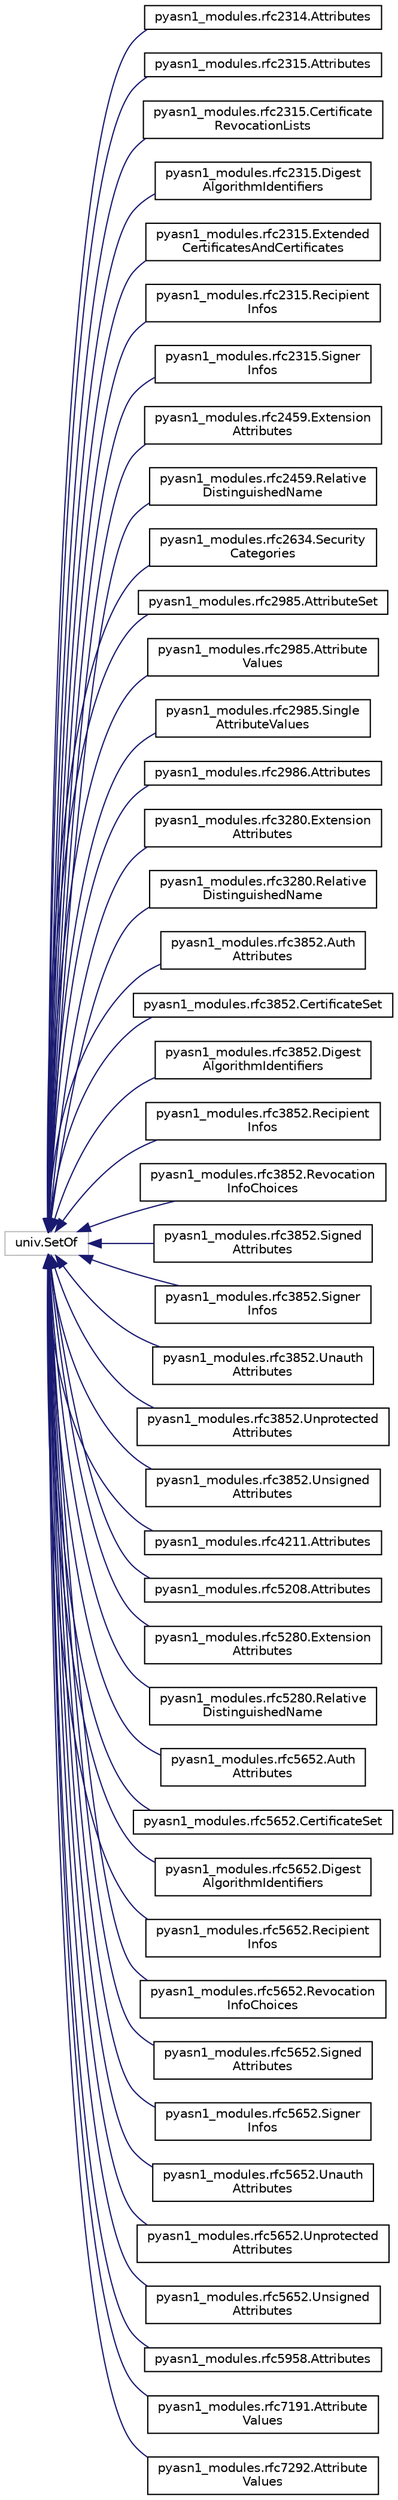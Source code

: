 digraph "Graphical Class Hierarchy"
{
 // LATEX_PDF_SIZE
  edge [fontname="Helvetica",fontsize="10",labelfontname="Helvetica",labelfontsize="10"];
  node [fontname="Helvetica",fontsize="10",shape=record];
  rankdir="LR";
  Node12530 [label="univ.SetOf",height=0.2,width=0.4,color="grey75", fillcolor="white", style="filled",tooltip=" "];
  Node12530 -> Node0 [dir="back",color="midnightblue",fontsize="10",style="solid",fontname="Helvetica"];
  Node0 [label="pyasn1_modules.rfc2314.Attributes",height=0.2,width=0.4,color="black", fillcolor="white", style="filled",URL="$classpyasn1__modules_1_1rfc2314_1_1Attributes.html",tooltip=" "];
  Node12530 -> Node12532 [dir="back",color="midnightblue",fontsize="10",style="solid",fontname="Helvetica"];
  Node12532 [label="pyasn1_modules.rfc2315.Attributes",height=0.2,width=0.4,color="black", fillcolor="white", style="filled",URL="$classpyasn1__modules_1_1rfc2315_1_1Attributes.html",tooltip=" "];
  Node12530 -> Node12533 [dir="back",color="midnightblue",fontsize="10",style="solid",fontname="Helvetica"];
  Node12533 [label="pyasn1_modules.rfc2315.Certificate\lRevocationLists",height=0.2,width=0.4,color="black", fillcolor="white", style="filled",URL="$classpyasn1__modules_1_1rfc2315_1_1CertificateRevocationLists.html",tooltip=" "];
  Node12530 -> Node12534 [dir="back",color="midnightblue",fontsize="10",style="solid",fontname="Helvetica"];
  Node12534 [label="pyasn1_modules.rfc2315.Digest\lAlgorithmIdentifiers",height=0.2,width=0.4,color="black", fillcolor="white", style="filled",URL="$classpyasn1__modules_1_1rfc2315_1_1DigestAlgorithmIdentifiers.html",tooltip=" "];
  Node12530 -> Node12535 [dir="back",color="midnightblue",fontsize="10",style="solid",fontname="Helvetica"];
  Node12535 [label="pyasn1_modules.rfc2315.Extended\lCertificatesAndCertificates",height=0.2,width=0.4,color="black", fillcolor="white", style="filled",URL="$classpyasn1__modules_1_1rfc2315_1_1ExtendedCertificatesAndCertificates.html",tooltip=" "];
  Node12530 -> Node12536 [dir="back",color="midnightblue",fontsize="10",style="solid",fontname="Helvetica"];
  Node12536 [label="pyasn1_modules.rfc2315.Recipient\lInfos",height=0.2,width=0.4,color="black", fillcolor="white", style="filled",URL="$classpyasn1__modules_1_1rfc2315_1_1RecipientInfos.html",tooltip=" "];
  Node12530 -> Node12537 [dir="back",color="midnightblue",fontsize="10",style="solid",fontname="Helvetica"];
  Node12537 [label="pyasn1_modules.rfc2315.Signer\lInfos",height=0.2,width=0.4,color="black", fillcolor="white", style="filled",URL="$classpyasn1__modules_1_1rfc2315_1_1SignerInfos.html",tooltip=" "];
  Node12530 -> Node12538 [dir="back",color="midnightblue",fontsize="10",style="solid",fontname="Helvetica"];
  Node12538 [label="pyasn1_modules.rfc2459.Extension\lAttributes",height=0.2,width=0.4,color="black", fillcolor="white", style="filled",URL="$classpyasn1__modules_1_1rfc2459_1_1ExtensionAttributes.html",tooltip=" "];
  Node12530 -> Node12539 [dir="back",color="midnightblue",fontsize="10",style="solid",fontname="Helvetica"];
  Node12539 [label="pyasn1_modules.rfc2459.Relative\lDistinguishedName",height=0.2,width=0.4,color="black", fillcolor="white", style="filled",URL="$classpyasn1__modules_1_1rfc2459_1_1RelativeDistinguishedName.html",tooltip=" "];
  Node12530 -> Node12540 [dir="back",color="midnightblue",fontsize="10",style="solid",fontname="Helvetica"];
  Node12540 [label="pyasn1_modules.rfc2634.Security\lCategories",height=0.2,width=0.4,color="black", fillcolor="white", style="filled",URL="$classpyasn1__modules_1_1rfc2634_1_1SecurityCategories.html",tooltip=" "];
  Node12530 -> Node12541 [dir="back",color="midnightblue",fontsize="10",style="solid",fontname="Helvetica"];
  Node12541 [label="pyasn1_modules.rfc2985.AttributeSet",height=0.2,width=0.4,color="black", fillcolor="white", style="filled",URL="$classpyasn1__modules_1_1rfc2985_1_1AttributeSet.html",tooltip=" "];
  Node12530 -> Node12542 [dir="back",color="midnightblue",fontsize="10",style="solid",fontname="Helvetica"];
  Node12542 [label="pyasn1_modules.rfc2985.Attribute\lValues",height=0.2,width=0.4,color="black", fillcolor="white", style="filled",URL="$classpyasn1__modules_1_1rfc2985_1_1AttributeValues.html",tooltip=" "];
  Node12530 -> Node12543 [dir="back",color="midnightblue",fontsize="10",style="solid",fontname="Helvetica"];
  Node12543 [label="pyasn1_modules.rfc2985.Single\lAttributeValues",height=0.2,width=0.4,color="black", fillcolor="white", style="filled",URL="$classpyasn1__modules_1_1rfc2985_1_1SingleAttributeValues.html",tooltip=" "];
  Node12530 -> Node12544 [dir="back",color="midnightblue",fontsize="10",style="solid",fontname="Helvetica"];
  Node12544 [label="pyasn1_modules.rfc2986.Attributes",height=0.2,width=0.4,color="black", fillcolor="white", style="filled",URL="$classpyasn1__modules_1_1rfc2986_1_1Attributes.html",tooltip=" "];
  Node12530 -> Node12545 [dir="back",color="midnightblue",fontsize="10",style="solid",fontname="Helvetica"];
  Node12545 [label="pyasn1_modules.rfc3280.Extension\lAttributes",height=0.2,width=0.4,color="black", fillcolor="white", style="filled",URL="$classpyasn1__modules_1_1rfc3280_1_1ExtensionAttributes.html",tooltip=" "];
  Node12530 -> Node12546 [dir="back",color="midnightblue",fontsize="10",style="solid",fontname="Helvetica"];
  Node12546 [label="pyasn1_modules.rfc3280.Relative\lDistinguishedName",height=0.2,width=0.4,color="black", fillcolor="white", style="filled",URL="$classpyasn1__modules_1_1rfc3280_1_1RelativeDistinguishedName.html",tooltip=" "];
  Node12530 -> Node12547 [dir="back",color="midnightblue",fontsize="10",style="solid",fontname="Helvetica"];
  Node12547 [label="pyasn1_modules.rfc3852.Auth\lAttributes",height=0.2,width=0.4,color="black", fillcolor="white", style="filled",URL="$classpyasn1__modules_1_1rfc3852_1_1AuthAttributes.html",tooltip=" "];
  Node12530 -> Node12548 [dir="back",color="midnightblue",fontsize="10",style="solid",fontname="Helvetica"];
  Node12548 [label="pyasn1_modules.rfc3852.CertificateSet",height=0.2,width=0.4,color="black", fillcolor="white", style="filled",URL="$classpyasn1__modules_1_1rfc3852_1_1CertificateSet.html",tooltip=" "];
  Node12530 -> Node12549 [dir="back",color="midnightblue",fontsize="10",style="solid",fontname="Helvetica"];
  Node12549 [label="pyasn1_modules.rfc3852.Digest\lAlgorithmIdentifiers",height=0.2,width=0.4,color="black", fillcolor="white", style="filled",URL="$classpyasn1__modules_1_1rfc3852_1_1DigestAlgorithmIdentifiers.html",tooltip=" "];
  Node12530 -> Node12550 [dir="back",color="midnightblue",fontsize="10",style="solid",fontname="Helvetica"];
  Node12550 [label="pyasn1_modules.rfc3852.Recipient\lInfos",height=0.2,width=0.4,color="black", fillcolor="white", style="filled",URL="$classpyasn1__modules_1_1rfc3852_1_1RecipientInfos.html",tooltip=" "];
  Node12530 -> Node12551 [dir="back",color="midnightblue",fontsize="10",style="solid",fontname="Helvetica"];
  Node12551 [label="pyasn1_modules.rfc3852.Revocation\lInfoChoices",height=0.2,width=0.4,color="black", fillcolor="white", style="filled",URL="$classpyasn1__modules_1_1rfc3852_1_1RevocationInfoChoices.html",tooltip=" "];
  Node12530 -> Node12552 [dir="back",color="midnightblue",fontsize="10",style="solid",fontname="Helvetica"];
  Node12552 [label="pyasn1_modules.rfc3852.Signed\lAttributes",height=0.2,width=0.4,color="black", fillcolor="white", style="filled",URL="$classpyasn1__modules_1_1rfc3852_1_1SignedAttributes.html",tooltip=" "];
  Node12530 -> Node12553 [dir="back",color="midnightblue",fontsize="10",style="solid",fontname="Helvetica"];
  Node12553 [label="pyasn1_modules.rfc3852.Signer\lInfos",height=0.2,width=0.4,color="black", fillcolor="white", style="filled",URL="$classpyasn1__modules_1_1rfc3852_1_1SignerInfos.html",tooltip=" "];
  Node12530 -> Node12554 [dir="back",color="midnightblue",fontsize="10",style="solid",fontname="Helvetica"];
  Node12554 [label="pyasn1_modules.rfc3852.Unauth\lAttributes",height=0.2,width=0.4,color="black", fillcolor="white", style="filled",URL="$classpyasn1__modules_1_1rfc3852_1_1UnauthAttributes.html",tooltip=" "];
  Node12530 -> Node12555 [dir="back",color="midnightblue",fontsize="10",style="solid",fontname="Helvetica"];
  Node12555 [label="pyasn1_modules.rfc3852.Unprotected\lAttributes",height=0.2,width=0.4,color="black", fillcolor="white", style="filled",URL="$classpyasn1__modules_1_1rfc3852_1_1UnprotectedAttributes.html",tooltip=" "];
  Node12530 -> Node12556 [dir="back",color="midnightblue",fontsize="10",style="solid",fontname="Helvetica"];
  Node12556 [label="pyasn1_modules.rfc3852.Unsigned\lAttributes",height=0.2,width=0.4,color="black", fillcolor="white", style="filled",URL="$classpyasn1__modules_1_1rfc3852_1_1UnsignedAttributes.html",tooltip=" "];
  Node12530 -> Node12557 [dir="back",color="midnightblue",fontsize="10",style="solid",fontname="Helvetica"];
  Node12557 [label="pyasn1_modules.rfc4211.Attributes",height=0.2,width=0.4,color="black", fillcolor="white", style="filled",URL="$classpyasn1__modules_1_1rfc4211_1_1Attributes.html",tooltip=" "];
  Node12530 -> Node12558 [dir="back",color="midnightblue",fontsize="10",style="solid",fontname="Helvetica"];
  Node12558 [label="pyasn1_modules.rfc5208.Attributes",height=0.2,width=0.4,color="black", fillcolor="white", style="filled",URL="$classpyasn1__modules_1_1rfc5208_1_1Attributes.html",tooltip=" "];
  Node12530 -> Node12559 [dir="back",color="midnightblue",fontsize="10",style="solid",fontname="Helvetica"];
  Node12559 [label="pyasn1_modules.rfc5280.Extension\lAttributes",height=0.2,width=0.4,color="black", fillcolor="white", style="filled",URL="$classpyasn1__modules_1_1rfc5280_1_1ExtensionAttributes.html",tooltip=" "];
  Node12530 -> Node12560 [dir="back",color="midnightblue",fontsize="10",style="solid",fontname="Helvetica"];
  Node12560 [label="pyasn1_modules.rfc5280.Relative\lDistinguishedName",height=0.2,width=0.4,color="black", fillcolor="white", style="filled",URL="$classpyasn1__modules_1_1rfc5280_1_1RelativeDistinguishedName.html",tooltip=" "];
  Node12530 -> Node12561 [dir="back",color="midnightblue",fontsize="10",style="solid",fontname="Helvetica"];
  Node12561 [label="pyasn1_modules.rfc5652.Auth\lAttributes",height=0.2,width=0.4,color="black", fillcolor="white", style="filled",URL="$classpyasn1__modules_1_1rfc5652_1_1AuthAttributes.html",tooltip=" "];
  Node12530 -> Node12562 [dir="back",color="midnightblue",fontsize="10",style="solid",fontname="Helvetica"];
  Node12562 [label="pyasn1_modules.rfc5652.CertificateSet",height=0.2,width=0.4,color="black", fillcolor="white", style="filled",URL="$classpyasn1__modules_1_1rfc5652_1_1CertificateSet.html",tooltip=" "];
  Node12530 -> Node12563 [dir="back",color="midnightblue",fontsize="10",style="solid",fontname="Helvetica"];
  Node12563 [label="pyasn1_modules.rfc5652.Digest\lAlgorithmIdentifiers",height=0.2,width=0.4,color="black", fillcolor="white", style="filled",URL="$classpyasn1__modules_1_1rfc5652_1_1DigestAlgorithmIdentifiers.html",tooltip=" "];
  Node12530 -> Node12564 [dir="back",color="midnightblue",fontsize="10",style="solid",fontname="Helvetica"];
  Node12564 [label="pyasn1_modules.rfc5652.Recipient\lInfos",height=0.2,width=0.4,color="black", fillcolor="white", style="filled",URL="$classpyasn1__modules_1_1rfc5652_1_1RecipientInfos.html",tooltip=" "];
  Node12530 -> Node12565 [dir="back",color="midnightblue",fontsize="10",style="solid",fontname="Helvetica"];
  Node12565 [label="pyasn1_modules.rfc5652.Revocation\lInfoChoices",height=0.2,width=0.4,color="black", fillcolor="white", style="filled",URL="$classpyasn1__modules_1_1rfc5652_1_1RevocationInfoChoices.html",tooltip=" "];
  Node12530 -> Node12566 [dir="back",color="midnightblue",fontsize="10",style="solid",fontname="Helvetica"];
  Node12566 [label="pyasn1_modules.rfc5652.Signed\lAttributes",height=0.2,width=0.4,color="black", fillcolor="white", style="filled",URL="$classpyasn1__modules_1_1rfc5652_1_1SignedAttributes.html",tooltip=" "];
  Node12530 -> Node12567 [dir="back",color="midnightblue",fontsize="10",style="solid",fontname="Helvetica"];
  Node12567 [label="pyasn1_modules.rfc5652.Signer\lInfos",height=0.2,width=0.4,color="black", fillcolor="white", style="filled",URL="$classpyasn1__modules_1_1rfc5652_1_1SignerInfos.html",tooltip=" "];
  Node12530 -> Node12568 [dir="back",color="midnightblue",fontsize="10",style="solid",fontname="Helvetica"];
  Node12568 [label="pyasn1_modules.rfc5652.Unauth\lAttributes",height=0.2,width=0.4,color="black", fillcolor="white", style="filled",URL="$classpyasn1__modules_1_1rfc5652_1_1UnauthAttributes.html",tooltip=" "];
  Node12530 -> Node12569 [dir="back",color="midnightblue",fontsize="10",style="solid",fontname="Helvetica"];
  Node12569 [label="pyasn1_modules.rfc5652.Unprotected\lAttributes",height=0.2,width=0.4,color="black", fillcolor="white", style="filled",URL="$classpyasn1__modules_1_1rfc5652_1_1UnprotectedAttributes.html",tooltip=" "];
  Node12530 -> Node12570 [dir="back",color="midnightblue",fontsize="10",style="solid",fontname="Helvetica"];
  Node12570 [label="pyasn1_modules.rfc5652.Unsigned\lAttributes",height=0.2,width=0.4,color="black", fillcolor="white", style="filled",URL="$classpyasn1__modules_1_1rfc5652_1_1UnsignedAttributes.html",tooltip=" "];
  Node12530 -> Node12571 [dir="back",color="midnightblue",fontsize="10",style="solid",fontname="Helvetica"];
  Node12571 [label="pyasn1_modules.rfc5958.Attributes",height=0.2,width=0.4,color="black", fillcolor="white", style="filled",URL="$classpyasn1__modules_1_1rfc5958_1_1Attributes.html",tooltip=" "];
  Node12530 -> Node12572 [dir="back",color="midnightblue",fontsize="10",style="solid",fontname="Helvetica"];
  Node12572 [label="pyasn1_modules.rfc7191.Attribute\lValues",height=0.2,width=0.4,color="black", fillcolor="white", style="filled",URL="$classpyasn1__modules_1_1rfc7191_1_1AttributeValues.html",tooltip=" "];
  Node12530 -> Node12573 [dir="back",color="midnightblue",fontsize="10",style="solid",fontname="Helvetica"];
  Node12573 [label="pyasn1_modules.rfc7292.Attribute\lValues",height=0.2,width=0.4,color="black", fillcolor="white", style="filled",URL="$classpyasn1__modules_1_1rfc7292_1_1AttributeValues.html",tooltip=" "];
}

